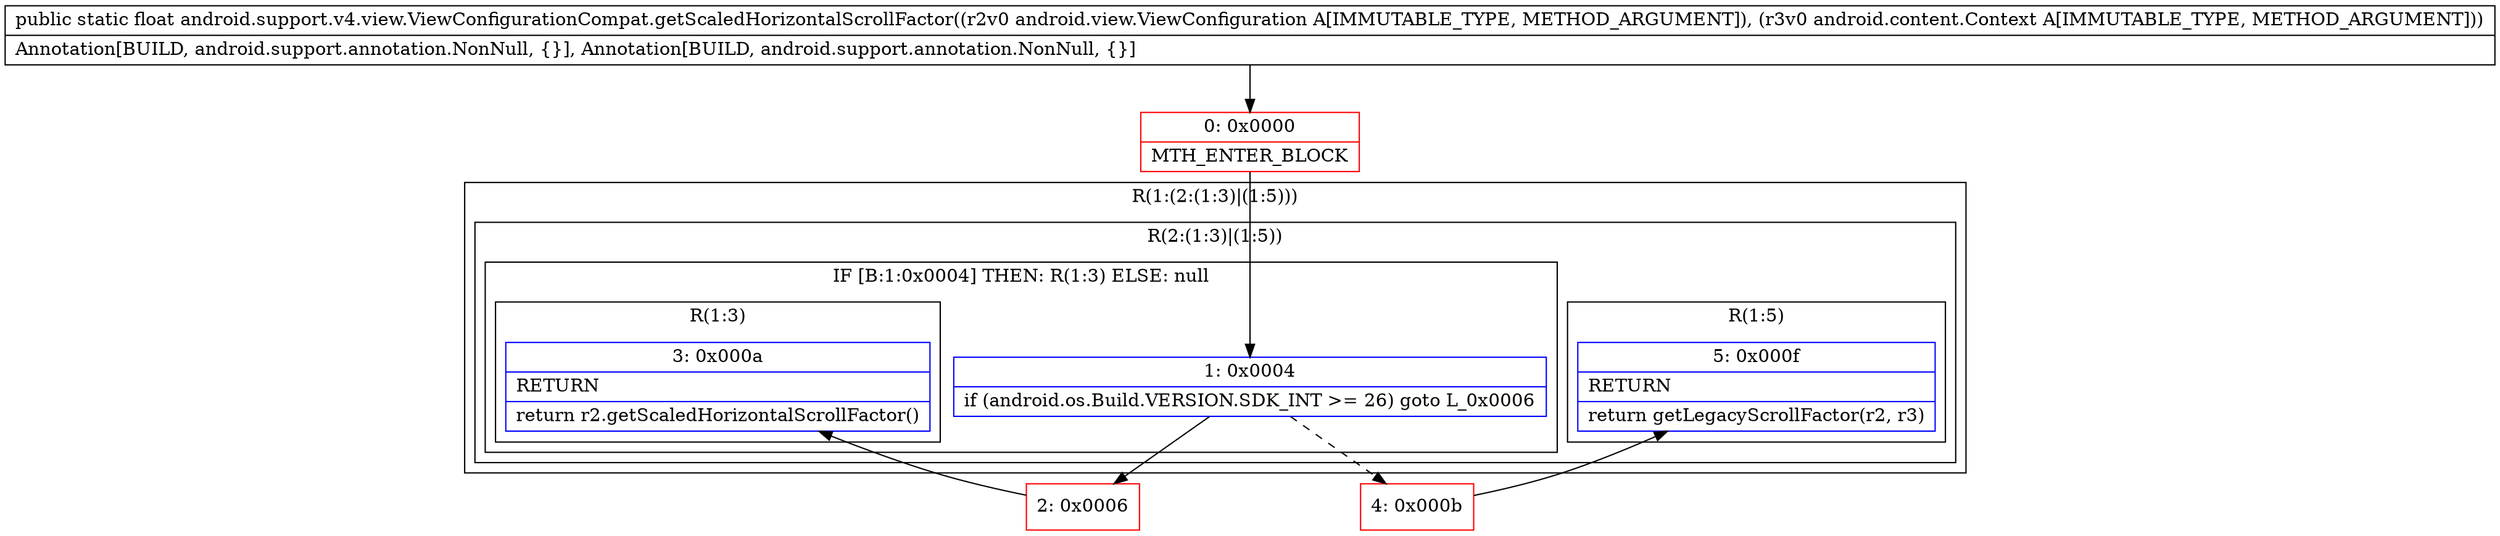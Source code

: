 digraph "CFG forandroid.support.v4.view.ViewConfigurationCompat.getScaledHorizontalScrollFactor(Landroid\/view\/ViewConfiguration;Landroid\/content\/Context;)F" {
subgraph cluster_Region_1993576949 {
label = "R(1:(2:(1:3)|(1:5)))";
node [shape=record,color=blue];
subgraph cluster_Region_1227444614 {
label = "R(2:(1:3)|(1:5))";
node [shape=record,color=blue];
subgraph cluster_IfRegion_1175728864 {
label = "IF [B:1:0x0004] THEN: R(1:3) ELSE: null";
node [shape=record,color=blue];
Node_1 [shape=record,label="{1\:\ 0x0004|if (android.os.Build.VERSION.SDK_INT \>= 26) goto L_0x0006\l}"];
subgraph cluster_Region_1172468199 {
label = "R(1:3)";
node [shape=record,color=blue];
Node_3 [shape=record,label="{3\:\ 0x000a|RETURN\l|return r2.getScaledHorizontalScrollFactor()\l}"];
}
}
subgraph cluster_Region_794041495 {
label = "R(1:5)";
node [shape=record,color=blue];
Node_5 [shape=record,label="{5\:\ 0x000f|RETURN\l|return getLegacyScrollFactor(r2, r3)\l}"];
}
}
}
Node_0 [shape=record,color=red,label="{0\:\ 0x0000|MTH_ENTER_BLOCK\l}"];
Node_2 [shape=record,color=red,label="{2\:\ 0x0006}"];
Node_4 [shape=record,color=red,label="{4\:\ 0x000b}"];
MethodNode[shape=record,label="{public static float android.support.v4.view.ViewConfigurationCompat.getScaledHorizontalScrollFactor((r2v0 android.view.ViewConfiguration A[IMMUTABLE_TYPE, METHOD_ARGUMENT]), (r3v0 android.content.Context A[IMMUTABLE_TYPE, METHOD_ARGUMENT]))  | Annotation[BUILD, android.support.annotation.NonNull, \{\}], Annotation[BUILD, android.support.annotation.NonNull, \{\}]\l}"];
MethodNode -> Node_0;
Node_1 -> Node_2;
Node_1 -> Node_4[style=dashed];
Node_0 -> Node_1;
Node_2 -> Node_3;
Node_4 -> Node_5;
}

